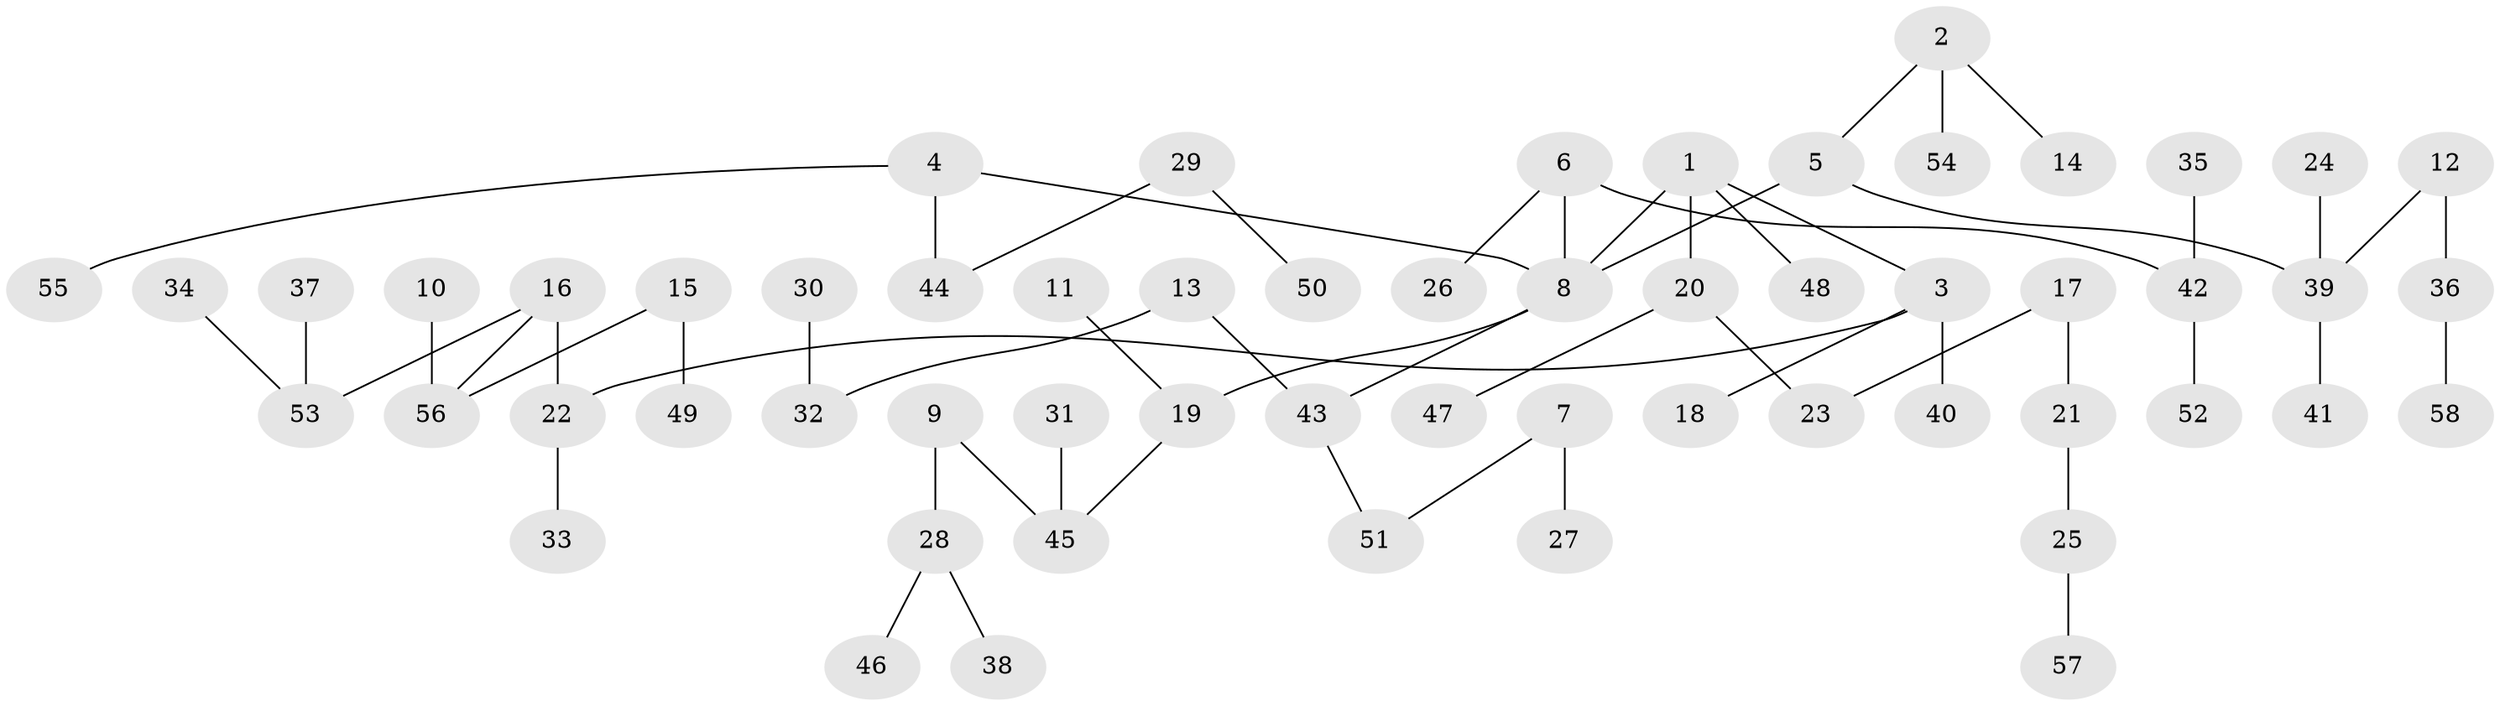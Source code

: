 // original degree distribution, {8: 0.008695652173913044, 4: 0.034782608695652174, 1: 0.4956521739130435, 5: 0.06956521739130435, 3: 0.11304347826086956, 6: 0.008695652173913044, 2: 0.26956521739130435}
// Generated by graph-tools (version 1.1) at 2025/02/03/09/25 03:02:22]
// undirected, 58 vertices, 57 edges
graph export_dot {
graph [start="1"]
  node [color=gray90,style=filled];
  1;
  2;
  3;
  4;
  5;
  6;
  7;
  8;
  9;
  10;
  11;
  12;
  13;
  14;
  15;
  16;
  17;
  18;
  19;
  20;
  21;
  22;
  23;
  24;
  25;
  26;
  27;
  28;
  29;
  30;
  31;
  32;
  33;
  34;
  35;
  36;
  37;
  38;
  39;
  40;
  41;
  42;
  43;
  44;
  45;
  46;
  47;
  48;
  49;
  50;
  51;
  52;
  53;
  54;
  55;
  56;
  57;
  58;
  1 -- 3 [weight=1.0];
  1 -- 8 [weight=1.0];
  1 -- 20 [weight=1.0];
  1 -- 48 [weight=1.0];
  2 -- 5 [weight=1.0];
  2 -- 14 [weight=1.0];
  2 -- 54 [weight=1.0];
  3 -- 18 [weight=1.0];
  3 -- 22 [weight=1.0];
  3 -- 40 [weight=1.0];
  4 -- 8 [weight=1.0];
  4 -- 44 [weight=1.0];
  4 -- 55 [weight=1.0];
  5 -- 8 [weight=1.0];
  5 -- 39 [weight=1.0];
  6 -- 8 [weight=1.0];
  6 -- 26 [weight=1.0];
  6 -- 42 [weight=1.0];
  7 -- 27 [weight=1.0];
  7 -- 51 [weight=1.0];
  8 -- 19 [weight=1.0];
  8 -- 43 [weight=1.0];
  9 -- 28 [weight=1.0];
  9 -- 45 [weight=1.0];
  10 -- 56 [weight=1.0];
  11 -- 19 [weight=1.0];
  12 -- 36 [weight=1.0];
  12 -- 39 [weight=1.0];
  13 -- 32 [weight=1.0];
  13 -- 43 [weight=1.0];
  15 -- 49 [weight=1.0];
  15 -- 56 [weight=1.0];
  16 -- 22 [weight=1.0];
  16 -- 53 [weight=1.0];
  16 -- 56 [weight=1.0];
  17 -- 21 [weight=1.0];
  17 -- 23 [weight=1.0];
  19 -- 45 [weight=1.0];
  20 -- 23 [weight=1.0];
  20 -- 47 [weight=1.0];
  21 -- 25 [weight=1.0];
  22 -- 33 [weight=1.0];
  24 -- 39 [weight=1.0];
  25 -- 57 [weight=1.0];
  28 -- 38 [weight=1.0];
  28 -- 46 [weight=1.0];
  29 -- 44 [weight=1.0];
  29 -- 50 [weight=1.0];
  30 -- 32 [weight=1.0];
  31 -- 45 [weight=1.0];
  34 -- 53 [weight=1.0];
  35 -- 42 [weight=1.0];
  36 -- 58 [weight=1.0];
  37 -- 53 [weight=1.0];
  39 -- 41 [weight=1.0];
  42 -- 52 [weight=1.0];
  43 -- 51 [weight=1.0];
}

